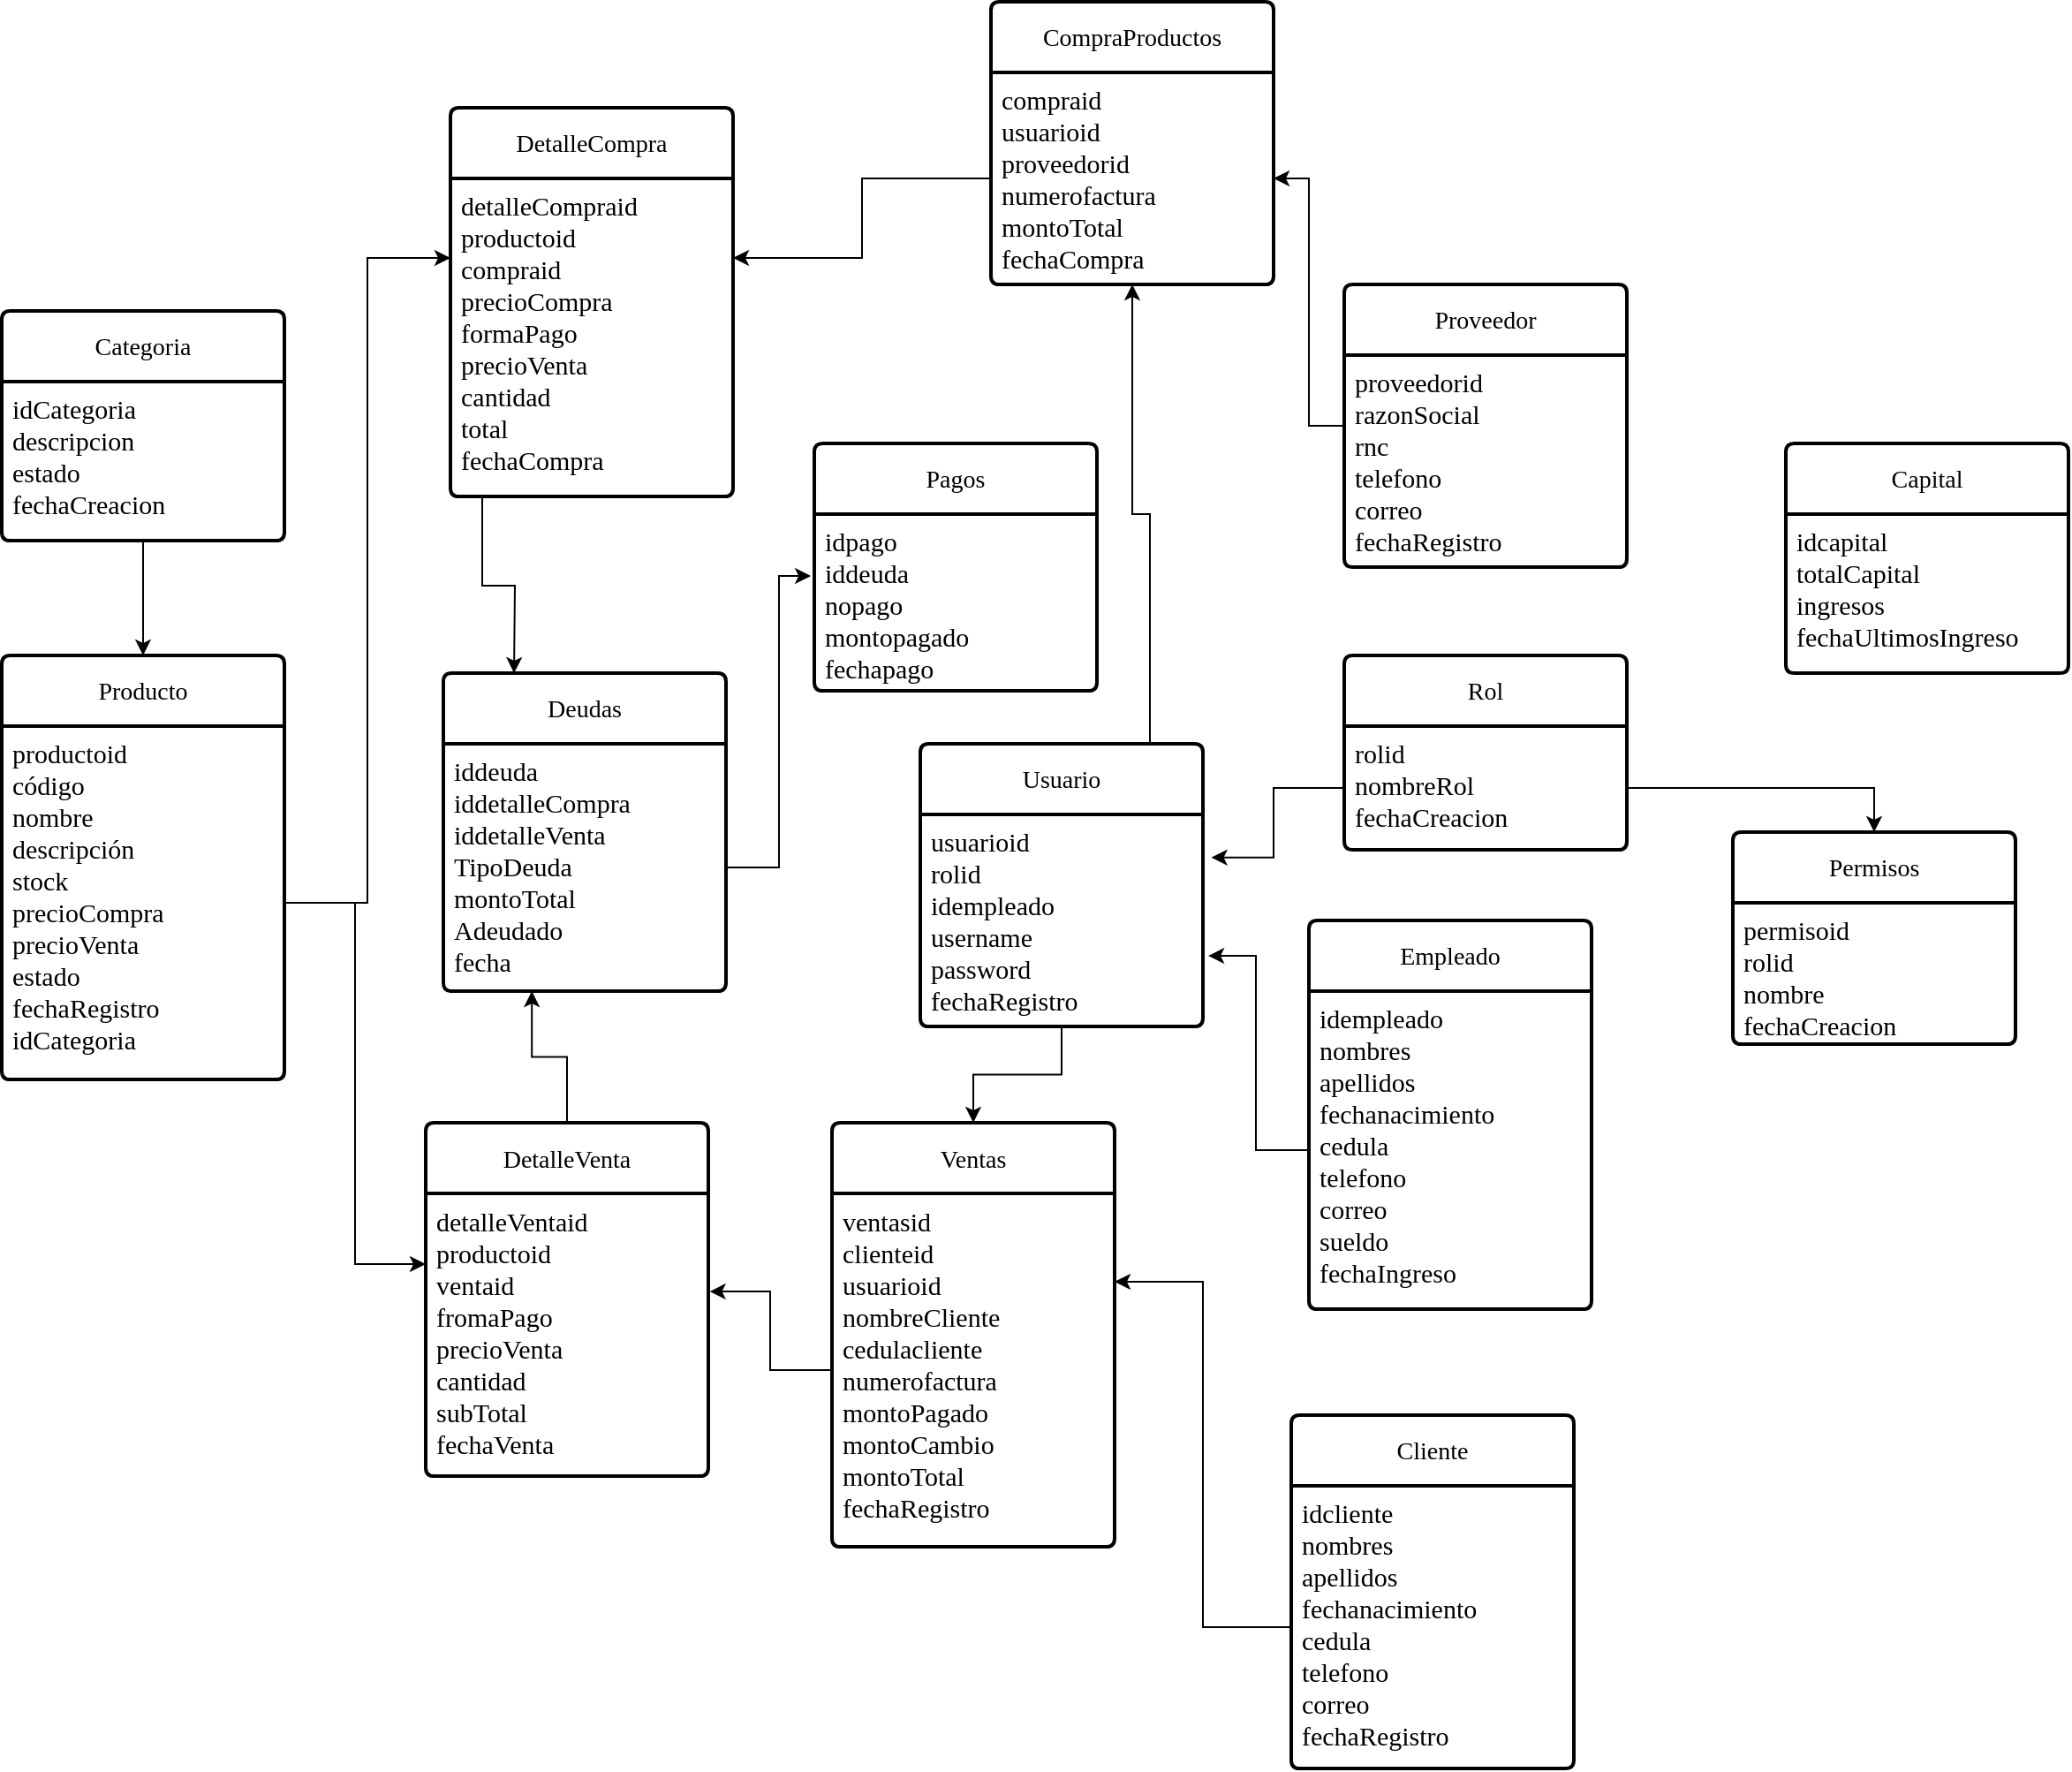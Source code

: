 <mxfile version="24.7.5">
  <diagram name="Página-1" id="-LyNF7EkdQ8stSd87AwN">
    <mxGraphModel dx="2261" dy="2013" grid="1" gridSize="10" guides="1" tooltips="1" connect="1" arrows="1" fold="1" page="1" pageScale="1" pageWidth="827" pageHeight="1169" math="0" shadow="0">
      <root>
        <mxCell id="0" />
        <mxCell id="1" parent="0" />
        <mxCell id="U6ZwaRL902qGQz3W7HtV-21" value="&lt;font face=&quot;Comic Sans MS&quot;&gt;Cliente&lt;/font&gt;" style="swimlane;childLayout=stackLayout;horizontal=1;startSize=40;horizontalStack=0;rounded=1;fontSize=14;fontStyle=0;strokeWidth=2;resizeParent=0;resizeLast=1;shadow=0;dashed=0;align=center;arcSize=4;whiteSpace=wrap;html=1;" parent="1" vertex="1">
          <mxGeometry x="730" y="630" width="160" height="200" as="geometry" />
        </mxCell>
        <mxCell id="U6ZwaRL902qGQz3W7HtV-22" value="&lt;font style=&quot;font-size: 15px;&quot; face=&quot;Comic Sans MS&quot;&gt;idcliente&lt;br&gt;nombres&lt;br&gt;apellidos&lt;br&gt;fechanacimiento&lt;br&gt;cedula&lt;br&gt;telefono&lt;br&gt;correo&lt;br&gt;fechaRegistro&lt;br&gt;&lt;/font&gt;" style="align=left;strokeColor=none;fillColor=none;spacingLeft=4;fontSize=12;verticalAlign=top;resizable=0;rotatable=0;part=1;html=1;" parent="U6ZwaRL902qGQz3W7HtV-21" vertex="1">
          <mxGeometry y="40" width="160" height="160" as="geometry" />
        </mxCell>
        <mxCell id="U6ZwaRL902qGQz3W7HtV-24" value="&lt;font face=&quot;Comic Sans MS&quot;&gt;Producto&lt;/font&gt;" style="swimlane;childLayout=stackLayout;horizontal=1;startSize=40;horizontalStack=0;rounded=1;fontSize=14;fontStyle=0;strokeWidth=2;resizeParent=0;resizeLast=1;shadow=0;dashed=0;align=center;arcSize=4;whiteSpace=wrap;html=1;" parent="1" vertex="1">
          <mxGeometry y="200" width="160" height="240" as="geometry" />
        </mxCell>
        <mxCell id="U6ZwaRL902qGQz3W7HtV-25" value="&lt;font style=&quot;font-size: 15px;&quot; face=&quot;Comic Sans MS&quot;&gt;&lt;span style=&quot;font-size: 15px;&quot;&gt;productoid&lt;br&gt;&lt;/span&gt;&lt;font style=&quot;font-size: 15px;&quot;&gt;código&lt;br&gt;nombre&lt;br&gt;&lt;/font&gt;descripción&lt;br&gt;stock&lt;br&gt;precioCompra&lt;br&gt;precioVenta&lt;br&gt;estado&lt;br&gt;fechaRegistro&lt;br&gt;idCategoria&lt;br&gt;&lt;/font&gt;" style="align=left;strokeColor=none;fillColor=none;spacingLeft=4;fontSize=12;verticalAlign=top;resizable=0;rotatable=0;part=1;html=1;" parent="U6ZwaRL902qGQz3W7HtV-24" vertex="1">
          <mxGeometry y="40" width="160" height="200" as="geometry" />
        </mxCell>
        <mxCell id="U6ZwaRL902qGQz3W7HtV-27" value="&lt;font face=&quot;Comic Sans MS&quot;&gt;Categoria&lt;/font&gt;" style="swimlane;childLayout=stackLayout;horizontal=1;startSize=40;horizontalStack=0;rounded=1;fontSize=14;fontStyle=0;strokeWidth=2;resizeParent=0;resizeLast=1;shadow=0;dashed=0;align=center;arcSize=4;whiteSpace=wrap;html=1;" parent="1" vertex="1">
          <mxGeometry y="5" width="160" height="130" as="geometry" />
        </mxCell>
        <mxCell id="U6ZwaRL902qGQz3W7HtV-28" value="&lt;font style=&quot;font-size: 15px;&quot; face=&quot;Comic Sans MS&quot;&gt;idCategoria&lt;br&gt;descripcion&lt;br&gt;estado&lt;br&gt;fechaCreacion&lt;/font&gt;" style="align=left;strokeColor=none;fillColor=none;spacingLeft=4;fontSize=12;verticalAlign=top;resizable=0;rotatable=0;part=1;html=1;" parent="U6ZwaRL902qGQz3W7HtV-27" vertex="1">
          <mxGeometry y="40" width="160" height="90" as="geometry" />
        </mxCell>
        <mxCell id="U6ZwaRL902qGQz3W7HtV-52" style="edgeStyle=orthogonalEdgeStyle;rounded=0;orthogonalLoop=1;jettySize=auto;html=1;entryX=0.5;entryY=1;entryDx=0;entryDy=0;" parent="1" source="U6ZwaRL902qGQz3W7HtV-29" target="U6ZwaRL902qGQz3W7HtV-36" edge="1">
          <mxGeometry relative="1" as="geometry">
            <Array as="points">
              <mxPoint x="650" y="120" />
              <mxPoint x="640" y="120" />
            </Array>
          </mxGeometry>
        </mxCell>
        <mxCell id="U6ZwaRL902qGQz3W7HtV-29" value="&lt;font face=&quot;Comic Sans MS&quot;&gt;Usuario&lt;/font&gt;" style="swimlane;childLayout=stackLayout;horizontal=1;startSize=40;horizontalStack=0;rounded=1;fontSize=14;fontStyle=0;strokeWidth=2;resizeParent=0;resizeLast=1;shadow=0;dashed=0;align=center;arcSize=4;whiteSpace=wrap;html=1;" parent="1" vertex="1">
          <mxGeometry x="520" y="250" width="160" height="160" as="geometry" />
        </mxCell>
        <mxCell id="U6ZwaRL902qGQz3W7HtV-30" value="&lt;font style=&quot;font-size: 15px;&quot; face=&quot;Comic Sans MS&quot;&gt;usuarioid&lt;br&gt;rolid&lt;/font&gt;&lt;div&gt;&lt;font style=&quot;font-size: 15px;&quot; face=&quot;Comic Sans MS&quot;&gt;idempleado&lt;br&gt;username&lt;/font&gt;&lt;div&gt;&lt;font style=&quot;font-size: 15px;&quot; face=&quot;Comic Sans MS&quot;&gt;password&lt;br&gt;fechaRegistro&lt;br&gt;&lt;/font&gt;&lt;/div&gt;&lt;/div&gt;" style="align=left;strokeColor=none;fillColor=none;spacingLeft=4;fontSize=12;verticalAlign=top;resizable=0;rotatable=0;part=1;html=1;" parent="U6ZwaRL902qGQz3W7HtV-29" vertex="1">
          <mxGeometry y="40" width="160" height="120" as="geometry" />
        </mxCell>
        <mxCell id="U6ZwaRL902qGQz3W7HtV-33" value="&lt;font face=&quot;Comic Sans MS&quot;&gt;Rol&lt;/font&gt;" style="swimlane;childLayout=stackLayout;horizontal=1;startSize=40;horizontalStack=0;rounded=1;fontSize=14;fontStyle=0;strokeWidth=2;resizeParent=0;resizeLast=1;shadow=0;dashed=0;align=center;arcSize=4;whiteSpace=wrap;html=1;" parent="1" vertex="1">
          <mxGeometry x="760" y="200" width="160" height="110" as="geometry" />
        </mxCell>
        <mxCell id="U6ZwaRL902qGQz3W7HtV-34" value="&lt;font style=&quot;font-size: 15px;&quot; face=&quot;Comic Sans MS&quot;&gt;rolid&lt;br&gt;nombreRol&lt;br&gt;fechaCreacion&lt;/font&gt;" style="align=left;strokeColor=none;fillColor=none;spacingLeft=4;fontSize=12;verticalAlign=top;resizable=0;rotatable=0;part=1;html=1;" parent="U6ZwaRL902qGQz3W7HtV-33" vertex="1">
          <mxGeometry y="40" width="160" height="70" as="geometry" />
        </mxCell>
        <mxCell id="U6ZwaRL902qGQz3W7HtV-35" value="&lt;font face=&quot;Comic Sans MS&quot;&gt;CompraProductos&lt;/font&gt;" style="swimlane;childLayout=stackLayout;horizontal=1;startSize=40;horizontalStack=0;rounded=1;fontSize=14;fontStyle=0;strokeWidth=2;resizeParent=0;resizeLast=1;shadow=0;dashed=0;align=center;arcSize=4;whiteSpace=wrap;html=1;" parent="1" vertex="1">
          <mxGeometry x="560" y="-170" width="160" height="160" as="geometry" />
        </mxCell>
        <mxCell id="U6ZwaRL902qGQz3W7HtV-36" value="&lt;font style=&quot;font-size: 15px;&quot; face=&quot;Comic Sans MS&quot;&gt;compraid&lt;br&gt;usuarioid&lt;br&gt;proveedorid&lt;/font&gt;&lt;div&gt;&lt;font style=&quot;font-size: 15px;&quot; face=&quot;Comic Sans MS&quot;&gt;numerofactura&lt;br&gt;montoTotal&lt;br&gt;fechaCompra&lt;br&gt;&lt;/font&gt;&lt;/div&gt;" style="align=left;strokeColor=none;fillColor=none;spacingLeft=4;fontSize=12;verticalAlign=top;resizable=0;rotatable=0;part=1;html=1;" parent="U6ZwaRL902qGQz3W7HtV-35" vertex="1">
          <mxGeometry y="40" width="160" height="120" as="geometry" />
        </mxCell>
        <mxCell id="U6ZwaRL902qGQz3W7HtV-56" value="" style="edgeStyle=orthogonalEdgeStyle;rounded=0;orthogonalLoop=1;jettySize=auto;html=1;" parent="1" source="U6ZwaRL902qGQz3W7HtV-37" target="U6ZwaRL902qGQz3W7HtV-36" edge="1">
          <mxGeometry relative="1" as="geometry" />
        </mxCell>
        <mxCell id="U6ZwaRL902qGQz3W7HtV-37" value="&lt;font face=&quot;Comic Sans MS&quot;&gt;Proveedor&lt;/font&gt;" style="swimlane;childLayout=stackLayout;horizontal=1;startSize=40;horizontalStack=0;rounded=1;fontSize=14;fontStyle=0;strokeWidth=2;resizeParent=0;resizeLast=1;shadow=0;dashed=0;align=center;arcSize=4;whiteSpace=wrap;html=1;" parent="1" vertex="1">
          <mxGeometry x="760" y="-10" width="160" height="160" as="geometry" />
        </mxCell>
        <mxCell id="U6ZwaRL902qGQz3W7HtV-38" value="&lt;font style=&quot;font-size: 15px;&quot; face=&quot;Comic Sans MS&quot;&gt;proveedorid&lt;br&gt;razonSocial&lt;br&gt;rnc&lt;br&gt;telefono&lt;br&gt;correo&lt;br&gt;fechaRegistro&lt;br&gt;&lt;/font&gt;" style="align=left;strokeColor=none;fillColor=none;spacingLeft=4;fontSize=12;verticalAlign=top;resizable=0;rotatable=0;part=1;html=1;" parent="U6ZwaRL902qGQz3W7HtV-37" vertex="1">
          <mxGeometry y="40" width="160" height="120" as="geometry" />
        </mxCell>
        <mxCell id="U6ZwaRL902qGQz3W7HtV-39" value="&lt;font face=&quot;Comic Sans MS&quot;&gt;DetalleCompra&lt;/font&gt;" style="swimlane;childLayout=stackLayout;horizontal=1;startSize=40;horizontalStack=0;rounded=1;fontSize=14;fontStyle=0;strokeWidth=2;resizeParent=0;resizeLast=1;shadow=0;dashed=0;align=center;arcSize=4;whiteSpace=wrap;html=1;" parent="1" vertex="1">
          <mxGeometry x="254" y="-110" width="160" height="220" as="geometry" />
        </mxCell>
        <mxCell id="U6ZwaRL902qGQz3W7HtV-40" value="&lt;font style=&quot;font-size: 15px;&quot; face=&quot;Comic Sans MS&quot;&gt;detalleCompraid&lt;br&gt;productoid&lt;br&gt;compraid&lt;/font&gt;&lt;div&gt;&lt;font style=&quot;font-size: 15px;&quot; face=&quot;Comic Sans MS&quot;&gt;precioCompra&lt;/font&gt;&lt;/div&gt;&lt;div&gt;&lt;font style=&quot;font-size: 15px;&quot; face=&quot;Comic Sans MS&quot;&gt;formaPago&lt;br&gt;precioVenta&lt;br&gt;cantidad&lt;br&gt;total&lt;br&gt;fechaCompra&lt;br&gt;&lt;/font&gt;&lt;/div&gt;" style="align=left;strokeColor=none;fillColor=none;spacingLeft=4;fontSize=12;verticalAlign=top;resizable=0;rotatable=0;part=1;html=1;" parent="U6ZwaRL902qGQz3W7HtV-39" vertex="1">
          <mxGeometry y="40" width="160" height="180" as="geometry" />
        </mxCell>
        <mxCell id="U6ZwaRL902qGQz3W7HtV-41" value="&lt;font face=&quot;Comic Sans MS&quot;&gt;DetalleVenta&lt;/font&gt;" style="swimlane;childLayout=stackLayout;horizontal=1;startSize=40;horizontalStack=0;rounded=1;fontSize=14;fontStyle=0;strokeWidth=2;resizeParent=0;resizeLast=1;shadow=0;dashed=0;align=center;arcSize=4;whiteSpace=wrap;html=1;" parent="1" vertex="1">
          <mxGeometry x="240" y="464.5" width="160" height="200" as="geometry" />
        </mxCell>
        <mxCell id="U6ZwaRL902qGQz3W7HtV-42" value="&lt;font style=&quot;font-size: 15px;&quot; face=&quot;Comic Sans MS&quot;&gt;detalleVentaid&lt;br&gt;productoid&lt;br&gt;ventaid&lt;/font&gt;&lt;div&gt;&lt;font style=&quot;font-size: 15px;&quot; face=&quot;Comic Sans MS&quot;&gt;fromaPago&lt;br&gt;precioVenta&lt;br&gt;cantidad&lt;br&gt;subTotal&lt;br&gt;fechaVenta&lt;br&gt;&lt;/font&gt;&lt;/div&gt;" style="align=left;strokeColor=none;fillColor=none;spacingLeft=4;fontSize=12;verticalAlign=top;resizable=0;rotatable=0;part=1;html=1;" parent="U6ZwaRL902qGQz3W7HtV-41" vertex="1">
          <mxGeometry y="40" width="160" height="160" as="geometry" />
        </mxCell>
        <mxCell id="U6ZwaRL902qGQz3W7HtV-43" value="&lt;font face=&quot;Comic Sans MS&quot;&gt;Ventas&lt;/font&gt;" style="swimlane;childLayout=stackLayout;horizontal=1;startSize=40;horizontalStack=0;rounded=1;fontSize=14;fontStyle=0;strokeWidth=2;resizeParent=0;resizeLast=1;shadow=0;dashed=0;align=center;arcSize=4;whiteSpace=wrap;html=1;" parent="1" vertex="1">
          <mxGeometry x="470" y="464.5" width="160" height="240" as="geometry" />
        </mxCell>
        <mxCell id="U6ZwaRL902qGQz3W7HtV-44" value="&lt;font style=&quot;font-size: 15px;&quot; face=&quot;Comic Sans MS&quot;&gt;ventasid&lt;br&gt;clienteid&lt;br&gt;usuarioid&lt;/font&gt;&lt;div&gt;&lt;font face=&quot;Comic Sans MS&quot;&gt;&lt;span style=&quot;font-size: 15px;&quot;&gt;nombreCliente&lt;br&gt;&lt;/span&gt;&lt;/font&gt;&lt;div&gt;&lt;font style=&quot;font-size: 15px;&quot; face=&quot;Comic Sans MS&quot;&gt;cedulacliente&lt;/font&gt;&lt;/div&gt;&lt;div&gt;&lt;font style=&quot;font-size: 15px;&quot; face=&quot;Comic Sans MS&quot;&gt;numerofactura&lt;br&gt;montoPagado&lt;br&gt;montoCambio&lt;br&gt;montoTotal&lt;br&gt;fechaRegistro&lt;br&gt;&lt;/font&gt;&lt;/div&gt;&lt;/div&gt;" style="align=left;strokeColor=none;fillColor=none;spacingLeft=4;fontSize=12;verticalAlign=top;resizable=0;rotatable=0;part=1;html=1;" parent="U6ZwaRL902qGQz3W7HtV-43" vertex="1">
          <mxGeometry y="40" width="160" height="200" as="geometry" />
        </mxCell>
        <mxCell id="U6ZwaRL902qGQz3W7HtV-45" style="edgeStyle=orthogonalEdgeStyle;rounded=0;orthogonalLoop=1;jettySize=auto;html=1;entryX=1;entryY=0.25;entryDx=0;entryDy=0;" parent="1" source="U6ZwaRL902qGQz3W7HtV-22" target="U6ZwaRL902qGQz3W7HtV-44" edge="1">
          <mxGeometry relative="1" as="geometry" />
        </mxCell>
        <mxCell id="U6ZwaRL902qGQz3W7HtV-46" style="edgeStyle=orthogonalEdgeStyle;rounded=0;orthogonalLoop=1;jettySize=auto;html=1;entryX=1.005;entryY=0.347;entryDx=0;entryDy=0;entryPerimeter=0;" parent="1" source="U6ZwaRL902qGQz3W7HtV-44" target="U6ZwaRL902qGQz3W7HtV-42" edge="1">
          <mxGeometry relative="1" as="geometry" />
        </mxCell>
        <mxCell id="U6ZwaRL902qGQz3W7HtV-47" style="edgeStyle=orthogonalEdgeStyle;rounded=0;orthogonalLoop=1;jettySize=auto;html=1;entryX=0.5;entryY=0;entryDx=0;entryDy=0;" parent="1" source="U6ZwaRL902qGQz3W7HtV-28" target="U6ZwaRL902qGQz3W7HtV-24" edge="1">
          <mxGeometry relative="1" as="geometry" />
        </mxCell>
        <mxCell id="U6ZwaRL902qGQz3W7HtV-49" style="edgeStyle=orthogonalEdgeStyle;rounded=0;orthogonalLoop=1;jettySize=auto;html=1;entryX=0;entryY=0.25;entryDx=0;entryDy=0;" parent="1" source="U6ZwaRL902qGQz3W7HtV-25" target="U6ZwaRL902qGQz3W7HtV-42" edge="1">
          <mxGeometry relative="1" as="geometry" />
        </mxCell>
        <mxCell id="U6ZwaRL902qGQz3W7HtV-50" style="edgeStyle=orthogonalEdgeStyle;rounded=0;orthogonalLoop=1;jettySize=auto;html=1;entryX=0;entryY=0.25;entryDx=0;entryDy=0;" parent="1" source="U6ZwaRL902qGQz3W7HtV-25" target="U6ZwaRL902qGQz3W7HtV-40" edge="1">
          <mxGeometry relative="1" as="geometry" />
        </mxCell>
        <mxCell id="U6ZwaRL902qGQz3W7HtV-51" style="edgeStyle=orthogonalEdgeStyle;rounded=0;orthogonalLoop=1;jettySize=auto;html=1;entryX=0.5;entryY=0;entryDx=0;entryDy=0;" parent="1" source="U6ZwaRL902qGQz3W7HtV-30" target="U6ZwaRL902qGQz3W7HtV-43" edge="1">
          <mxGeometry relative="1" as="geometry" />
        </mxCell>
        <mxCell id="U6ZwaRL902qGQz3W7HtV-53" style="edgeStyle=orthogonalEdgeStyle;rounded=0;orthogonalLoop=1;jettySize=auto;html=1;entryX=1.03;entryY=0.203;entryDx=0;entryDy=0;entryPerimeter=0;" parent="1" source="U6ZwaRL902qGQz3W7HtV-34" target="U6ZwaRL902qGQz3W7HtV-30" edge="1">
          <mxGeometry relative="1" as="geometry" />
        </mxCell>
        <mxCell id="U6ZwaRL902qGQz3W7HtV-54" style="edgeStyle=orthogonalEdgeStyle;rounded=0;orthogonalLoop=1;jettySize=auto;html=1;entryX=1;entryY=0.25;entryDx=0;entryDy=0;" parent="1" source="U6ZwaRL902qGQz3W7HtV-36" target="U6ZwaRL902qGQz3W7HtV-40" edge="1">
          <mxGeometry relative="1" as="geometry" />
        </mxCell>
        <mxCell id="KT69WEN667ypxDn11KEn-1" value="&lt;font face=&quot;Comic Sans MS&quot;&gt;Permisos&lt;/font&gt;" style="swimlane;childLayout=stackLayout;horizontal=1;startSize=40;horizontalStack=0;rounded=1;fontSize=14;fontStyle=0;strokeWidth=2;resizeParent=0;resizeLast=1;shadow=0;dashed=0;align=center;arcSize=4;whiteSpace=wrap;html=1;" parent="1" vertex="1">
          <mxGeometry x="980" y="300" width="160" height="120" as="geometry" />
        </mxCell>
        <mxCell id="KT69WEN667ypxDn11KEn-2" value="&lt;div&gt;&lt;font style=&quot;font-size: 15px;&quot; face=&quot;Comic Sans MS&quot;&gt;permisoid&lt;/font&gt;&lt;/div&gt;&lt;font style=&quot;font-size: 15px;&quot; face=&quot;Comic Sans MS&quot;&gt;rolid&lt;br&gt;nombre&lt;br&gt;fechaCreacion&lt;/font&gt;" style="align=left;strokeColor=none;fillColor=none;spacingLeft=4;fontSize=12;verticalAlign=top;resizable=0;rotatable=0;part=1;html=1;" parent="KT69WEN667ypxDn11KEn-1" vertex="1">
          <mxGeometry y="40" width="160" height="80" as="geometry" />
        </mxCell>
        <mxCell id="m2Gm8XDprW2LGbfDM8dn-3" style="edgeStyle=orthogonalEdgeStyle;rounded=0;orthogonalLoop=1;jettySize=auto;html=1;entryX=0.5;entryY=0;entryDx=0;entryDy=0;" parent="1" source="U6ZwaRL902qGQz3W7HtV-34" target="KT69WEN667ypxDn11KEn-1" edge="1">
          <mxGeometry relative="1" as="geometry" />
        </mxCell>
        <mxCell id="fYqv5yUMMcigPtQxDcQq-1" value="&lt;font face=&quot;Comic Sans MS&quot;&gt;Empleado&lt;/font&gt;" style="swimlane;childLayout=stackLayout;horizontal=1;startSize=40;horizontalStack=0;rounded=1;fontSize=14;fontStyle=0;strokeWidth=2;resizeParent=0;resizeLast=1;shadow=0;dashed=0;align=center;arcSize=4;whiteSpace=wrap;html=1;" vertex="1" parent="1">
          <mxGeometry x="740" y="350" width="160" height="220" as="geometry" />
        </mxCell>
        <mxCell id="fYqv5yUMMcigPtQxDcQq-2" value="&lt;font style=&quot;font-size: 15px;&quot; face=&quot;Comic Sans MS&quot;&gt;idempleado&lt;br&gt;nombres&lt;br&gt;apellidos&lt;br&gt;fechanacimiento&lt;br&gt;cedula&lt;br&gt;telefono&lt;br&gt;correo&lt;/font&gt;&lt;div&gt;&lt;font style=&quot;font-size: 15px;&quot; face=&quot;Comic Sans MS&quot;&gt;sueldo&lt;br&gt;fechaIngreso&lt;br&gt;&lt;/font&gt;&lt;/div&gt;" style="align=left;strokeColor=none;fillColor=none;spacingLeft=4;fontSize=12;verticalAlign=top;resizable=0;rotatable=0;part=1;html=1;" vertex="1" parent="fYqv5yUMMcigPtQxDcQq-1">
          <mxGeometry y="40" width="160" height="180" as="geometry" />
        </mxCell>
        <mxCell id="fYqv5yUMMcigPtQxDcQq-4" style="edgeStyle=orthogonalEdgeStyle;rounded=0;orthogonalLoop=1;jettySize=auto;html=1;entryX=1.019;entryY=0.667;entryDx=0;entryDy=0;entryPerimeter=0;" edge="1" parent="1" source="fYqv5yUMMcigPtQxDcQq-2" target="U6ZwaRL902qGQz3W7HtV-30">
          <mxGeometry relative="1" as="geometry" />
        </mxCell>
        <mxCell id="fYqv5yUMMcigPtQxDcQq-7" value="&lt;font face=&quot;Comic Sans MS&quot;&gt;Deudas&lt;/font&gt;" style="swimlane;childLayout=stackLayout;horizontal=1;startSize=40;horizontalStack=0;rounded=1;fontSize=14;fontStyle=0;strokeWidth=2;resizeParent=0;resizeLast=1;shadow=0;dashed=0;align=center;arcSize=4;whiteSpace=wrap;html=1;" vertex="1" parent="1">
          <mxGeometry x="250" y="210" width="160" height="180" as="geometry" />
        </mxCell>
        <mxCell id="fYqv5yUMMcigPtQxDcQq-8" value="&lt;font face=&quot;Comic Sans MS&quot;&gt;&lt;span style=&quot;font-size: 15px;&quot;&gt;iddeuda&lt;/span&gt;&lt;/font&gt;&lt;div&gt;&lt;font face=&quot;Comic Sans MS&quot;&gt;&lt;span style=&quot;font-size: 15px;&quot;&gt;iddetalleCompra&lt;/span&gt;&lt;/font&gt;&lt;/div&gt;&lt;div&gt;&lt;font face=&quot;Comic Sans MS&quot;&gt;&lt;span style=&quot;font-size: 15px;&quot;&gt;iddetalleVenta&lt;/span&gt;&lt;/font&gt;&lt;/div&gt;&lt;div&gt;&lt;font face=&quot;Comic Sans MS&quot;&gt;&lt;span style=&quot;font-size: 15px;&quot;&gt;TipoDeuda&lt;/span&gt;&lt;/font&gt;&lt;/div&gt;&lt;div&gt;&lt;font face=&quot;Comic Sans MS&quot;&gt;&lt;span style=&quot;font-size: 15px;&quot;&gt;montoTotal&lt;/span&gt;&lt;/font&gt;&lt;/div&gt;&lt;div&gt;&lt;font face=&quot;Comic Sans MS&quot;&gt;&lt;span style=&quot;font-size: 15px;&quot;&gt;Adeudado&lt;/span&gt;&lt;/font&gt;&lt;/div&gt;&lt;div&gt;&lt;font face=&quot;Comic Sans MS&quot;&gt;&lt;span style=&quot;font-size: 15px;&quot;&gt;fecha&lt;/span&gt;&lt;/font&gt;&lt;/div&gt;" style="align=left;strokeColor=none;fillColor=none;spacingLeft=4;fontSize=12;verticalAlign=top;resizable=0;rotatable=0;part=1;html=1;" vertex="1" parent="fYqv5yUMMcigPtQxDcQq-7">
          <mxGeometry y="40" width="160" height="140" as="geometry" />
        </mxCell>
        <mxCell id="fYqv5yUMMcigPtQxDcQq-13" value="&lt;font face=&quot;Comic Sans MS&quot;&gt;Capital&lt;/font&gt;" style="swimlane;childLayout=stackLayout;horizontal=1;startSize=40;horizontalStack=0;rounded=1;fontSize=14;fontStyle=0;strokeWidth=2;resizeParent=0;resizeLast=1;shadow=0;dashed=0;align=center;arcSize=4;whiteSpace=wrap;html=1;" vertex="1" parent="1">
          <mxGeometry x="1010" y="80" width="160" height="130" as="geometry" />
        </mxCell>
        <mxCell id="fYqv5yUMMcigPtQxDcQq-14" value="&lt;font face=&quot;Comic Sans MS&quot;&gt;&lt;span style=&quot;font-size: 15px;&quot;&gt;idcapital&lt;/span&gt;&lt;/font&gt;&lt;div&gt;&lt;font face=&quot;Comic Sans MS&quot;&gt;&lt;span style=&quot;font-size: 15px;&quot;&gt;totalCapital&lt;/span&gt;&lt;/font&gt;&lt;/div&gt;&lt;div&gt;&lt;font face=&quot;Comic Sans MS&quot;&gt;&lt;span style=&quot;font-size: 15px;&quot;&gt;ingresos&lt;/span&gt;&lt;/font&gt;&lt;/div&gt;&lt;div&gt;&lt;font face=&quot;Comic Sans MS&quot;&gt;&lt;span style=&quot;font-size: 15px;&quot;&gt;fechaUltimosIngreso&lt;/span&gt;&lt;/font&gt;&lt;/div&gt;" style="align=left;strokeColor=none;fillColor=none;spacingLeft=4;fontSize=12;verticalAlign=top;resizable=0;rotatable=0;part=1;html=1;" vertex="1" parent="fYqv5yUMMcigPtQxDcQq-13">
          <mxGeometry y="40" width="160" height="90" as="geometry" />
        </mxCell>
        <mxCell id="fYqv5yUMMcigPtQxDcQq-16" value="&lt;font face=&quot;Comic Sans MS&quot;&gt;Pagos&lt;/font&gt;" style="swimlane;childLayout=stackLayout;horizontal=1;startSize=40;horizontalStack=0;rounded=1;fontSize=14;fontStyle=0;strokeWidth=2;resizeParent=0;resizeLast=1;shadow=0;dashed=0;align=center;arcSize=4;whiteSpace=wrap;html=1;" vertex="1" parent="1">
          <mxGeometry x="460" y="80" width="160" height="140" as="geometry" />
        </mxCell>
        <mxCell id="fYqv5yUMMcigPtQxDcQq-17" value="&lt;div&gt;&lt;font face=&quot;Comic Sans MS&quot;&gt;&lt;span style=&quot;font-size: 15px;&quot;&gt;idpago&lt;/span&gt;&lt;/font&gt;&lt;/div&gt;&lt;font face=&quot;Comic Sans MS&quot;&gt;&lt;span style=&quot;font-size: 15px;&quot;&gt;iddeuda&lt;/span&gt;&lt;/font&gt;&lt;div&gt;&lt;font face=&quot;Comic Sans MS&quot;&gt;&lt;span style=&quot;font-size: 15px;&quot;&gt;nopago&lt;/span&gt;&lt;/font&gt;&lt;/div&gt;&lt;div&gt;&lt;font face=&quot;Comic Sans MS&quot;&gt;&lt;span style=&quot;font-size: 15px;&quot;&gt;montopagado&lt;/span&gt;&lt;/font&gt;&lt;/div&gt;&lt;div&gt;&lt;font face=&quot;Comic Sans MS&quot;&gt;&lt;span style=&quot;font-size: 15px;&quot;&gt;fechapago&lt;/span&gt;&lt;/font&gt;&lt;/div&gt;" style="align=left;strokeColor=none;fillColor=none;spacingLeft=4;fontSize=12;verticalAlign=top;resizable=0;rotatable=0;part=1;html=1;" vertex="1" parent="fYqv5yUMMcigPtQxDcQq-16">
          <mxGeometry y="40" width="160" height="100" as="geometry" />
        </mxCell>
        <mxCell id="fYqv5yUMMcigPtQxDcQq-18" style="edgeStyle=orthogonalEdgeStyle;rounded=0;orthogonalLoop=1;jettySize=auto;html=1;entryX=-0.012;entryY=0.35;entryDx=0;entryDy=0;entryPerimeter=0;" edge="1" parent="1" source="fYqv5yUMMcigPtQxDcQq-8" target="fYqv5yUMMcigPtQxDcQq-17">
          <mxGeometry relative="1" as="geometry">
            <Array as="points">
              <mxPoint x="440" y="320" />
              <mxPoint x="440" y="155" />
            </Array>
          </mxGeometry>
        </mxCell>
        <mxCell id="fYqv5yUMMcigPtQxDcQq-20" style="edgeStyle=orthogonalEdgeStyle;rounded=0;orthogonalLoop=1;jettySize=auto;html=1;entryX=0.45;entryY=0;entryDx=0;entryDy=0;entryPerimeter=0;" edge="1" parent="1">
          <mxGeometry relative="1" as="geometry">
            <mxPoint x="292" y="110" as="sourcePoint" />
            <mxPoint x="290" y="210" as="targetPoint" />
          </mxGeometry>
        </mxCell>
        <mxCell id="fYqv5yUMMcigPtQxDcQq-22" style="edgeStyle=orthogonalEdgeStyle;rounded=0;orthogonalLoop=1;jettySize=auto;html=1;entryX=0.313;entryY=1;entryDx=0;entryDy=0;entryPerimeter=0;" edge="1" parent="1" source="U6ZwaRL902qGQz3W7HtV-41" target="fYqv5yUMMcigPtQxDcQq-8">
          <mxGeometry relative="1" as="geometry" />
        </mxCell>
      </root>
    </mxGraphModel>
  </diagram>
</mxfile>
